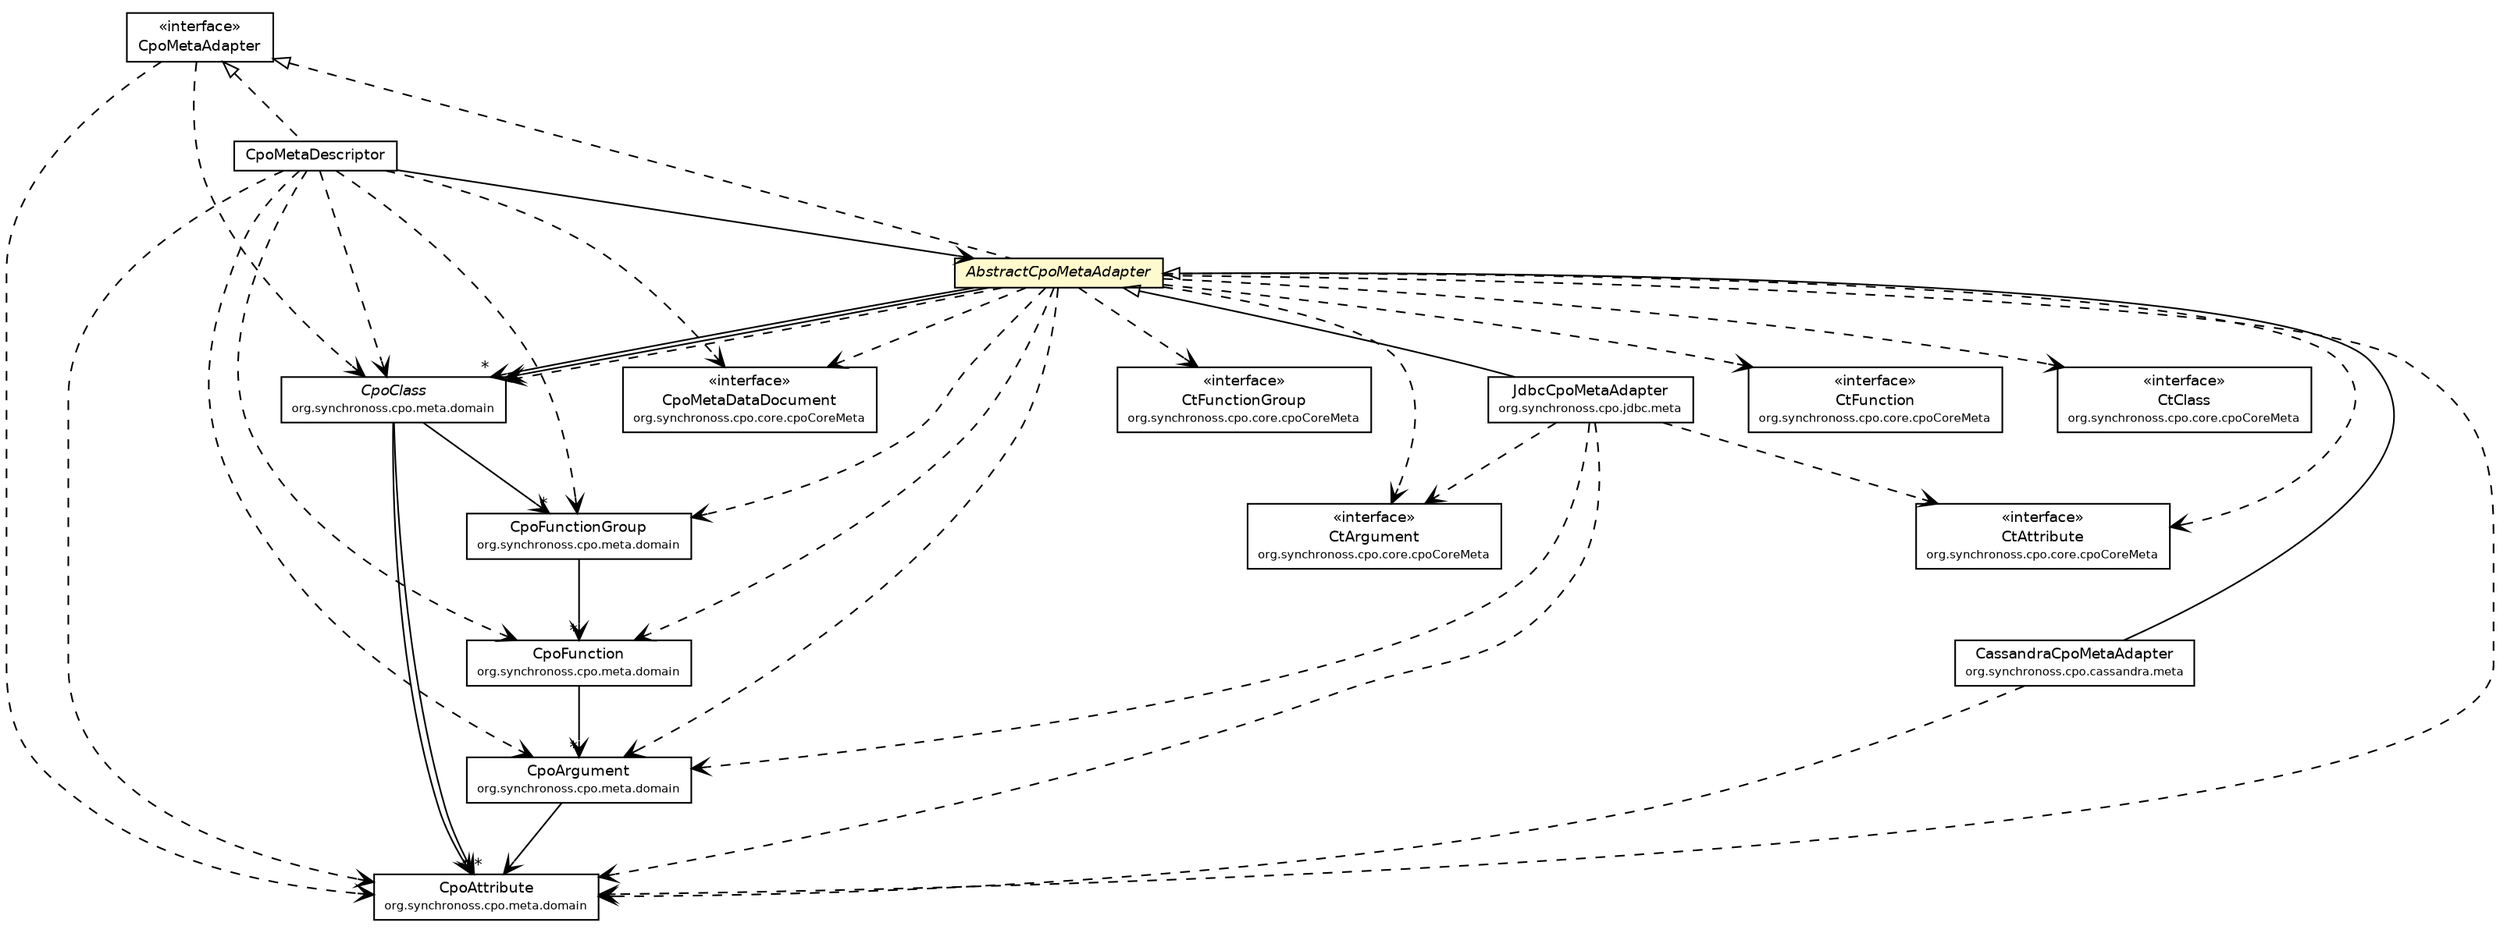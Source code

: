 #!/usr/local/bin/dot
#
# Class diagram 
# Generated by UmlGraph version 4.6 (http://www.spinellis.gr/sw/umlgraph)
#

digraph G {
	edge [fontname="Helvetica",fontsize=10,labelfontname="Helvetica",labelfontsize=10];
	node [fontname="Helvetica",fontsize=10,shape=plaintext];
	// org.synchronoss.cpo.meta.CpoMetaAdapter
	c16628 [label=<<table border="0" cellborder="1" cellspacing="0" cellpadding="2" port="p" href="./CpoMetaAdapter.html">
		<tr><td><table border="0" cellspacing="0" cellpadding="1">
			<tr><td> &laquo;interface&raquo; </td></tr>
			<tr><td> CpoMetaAdapter </td></tr>
		</table></td></tr>
		</table>>, fontname="Helvetica", fontcolor="black", fontsize=9.0];
	// org.synchronoss.cpo.meta.AbstractCpoMetaAdapter
	c16632 [label=<<table border="0" cellborder="1" cellspacing="0" cellpadding="2" port="p" bgcolor="lemonChiffon" href="./AbstractCpoMetaAdapter.html">
		<tr><td><table border="0" cellspacing="0" cellpadding="1">
			<tr><td><font face="Helvetica-Oblique"> AbstractCpoMetaAdapter </font></td></tr>
		</table></td></tr>
		</table>>, fontname="Helvetica", fontcolor="black", fontsize=9.0];
	// org.synchronoss.cpo.meta.CpoMetaDescriptor
	c16633 [label=<<table border="0" cellborder="1" cellspacing="0" cellpadding="2" port="p" href="./CpoMetaDescriptor.html">
		<tr><td><table border="0" cellspacing="0" cellpadding="1">
			<tr><td> CpoMetaDescriptor </td></tr>
		</table></td></tr>
		</table>>, fontname="Helvetica", fontcolor="black", fontsize=9.0];
	// org.synchronoss.cpo.meta.domain.CpoAttribute
	c16643 [label=<<table border="0" cellborder="1" cellspacing="0" cellpadding="2" port="p" href="./domain/CpoAttribute.html">
		<tr><td><table border="0" cellspacing="0" cellpadding="1">
			<tr><td> CpoAttribute </td></tr>
			<tr><td><font point-size="7.0"> org.synchronoss.cpo.meta.domain </font></td></tr>
		</table></td></tr>
		</table>>, fontname="Helvetica", fontcolor="black", fontsize=9.0];
	// org.synchronoss.cpo.meta.domain.CpoArgument
	c16644 [label=<<table border="0" cellborder="1" cellspacing="0" cellpadding="2" port="p" href="./domain/CpoArgument.html">
		<tr><td><table border="0" cellspacing="0" cellpadding="1">
			<tr><td> CpoArgument </td></tr>
			<tr><td><font point-size="7.0"> org.synchronoss.cpo.meta.domain </font></td></tr>
		</table></td></tr>
		</table>>, fontname="Helvetica", fontcolor="black", fontsize=9.0];
	// org.synchronoss.cpo.meta.domain.CpoFunctionGroup
	c16646 [label=<<table border="0" cellborder="1" cellspacing="0" cellpadding="2" port="p" href="./domain/CpoFunctionGroup.html">
		<tr><td><table border="0" cellspacing="0" cellpadding="1">
			<tr><td> CpoFunctionGroup </td></tr>
			<tr><td><font point-size="7.0"> org.synchronoss.cpo.meta.domain </font></td></tr>
		</table></td></tr>
		</table>>, fontname="Helvetica", fontcolor="black", fontsize=9.0];
	// org.synchronoss.cpo.meta.domain.CpoClass
	c16647 [label=<<table border="0" cellborder="1" cellspacing="0" cellpadding="2" port="p" href="./domain/CpoClass.html">
		<tr><td><table border="0" cellspacing="0" cellpadding="1">
			<tr><td><font face="Helvetica-Oblique"> CpoClass </font></td></tr>
			<tr><td><font point-size="7.0"> org.synchronoss.cpo.meta.domain </font></td></tr>
		</table></td></tr>
		</table>>, fontname="Helvetica", fontcolor="black", fontsize=9.0];
	// org.synchronoss.cpo.meta.domain.CpoFunction
	c16649 [label=<<table border="0" cellborder="1" cellspacing="0" cellpadding="2" port="p" href="./domain/CpoFunction.html">
		<tr><td><table border="0" cellspacing="0" cellpadding="1">
			<tr><td> CpoFunction </td></tr>
			<tr><td><font point-size="7.0"> org.synchronoss.cpo.meta.domain </font></td></tr>
		</table></td></tr>
		</table>>, fontname="Helvetica", fontcolor="black", fontsize=9.0];
	// org.synchronoss.cpo.core.cpoCoreMeta.CtAttribute
	c16657 [label=<<table border="0" cellborder="1" cellspacing="0" cellpadding="2" port="p" href="../core/cpoCoreMeta/CtAttribute.html">
		<tr><td><table border="0" cellspacing="0" cellpadding="1">
			<tr><td> &laquo;interface&raquo; </td></tr>
			<tr><td> CtAttribute </td></tr>
			<tr><td><font point-size="7.0"> org.synchronoss.cpo.core.cpoCoreMeta </font></td></tr>
		</table></td></tr>
		</table>>, fontname="Helvetica", fontcolor="black", fontsize=9.0];
	// org.synchronoss.cpo.core.cpoCoreMeta.CpoMetaDataDocument
	c16662 [label=<<table border="0" cellborder="1" cellspacing="0" cellpadding="2" port="p" href="../core/cpoCoreMeta/CpoMetaDataDocument.html">
		<tr><td><table border="0" cellspacing="0" cellpadding="1">
			<tr><td> &laquo;interface&raquo; </td></tr>
			<tr><td> CpoMetaDataDocument </td></tr>
			<tr><td><font point-size="7.0"> org.synchronoss.cpo.core.cpoCoreMeta </font></td></tr>
		</table></td></tr>
		</table>>, fontname="Helvetica", fontcolor="black", fontsize=9.0];
	// org.synchronoss.cpo.core.cpoCoreMeta.CtFunctionGroup
	c16666 [label=<<table border="0" cellborder="1" cellspacing="0" cellpadding="2" port="p" href="../core/cpoCoreMeta/CtFunctionGroup.html">
		<tr><td><table border="0" cellspacing="0" cellpadding="1">
			<tr><td> &laquo;interface&raquo; </td></tr>
			<tr><td> CtFunctionGroup </td></tr>
			<tr><td><font point-size="7.0"> org.synchronoss.cpo.core.cpoCoreMeta </font></td></tr>
		</table></td></tr>
		</table>>, fontname="Helvetica", fontcolor="black", fontsize=9.0];
	// org.synchronoss.cpo.core.cpoCoreMeta.CtFunction
	c16668 [label=<<table border="0" cellborder="1" cellspacing="0" cellpadding="2" port="p" href="../core/cpoCoreMeta/CtFunction.html">
		<tr><td><table border="0" cellspacing="0" cellpadding="1">
			<tr><td> &laquo;interface&raquo; </td></tr>
			<tr><td> CtFunction </td></tr>
			<tr><td><font point-size="7.0"> org.synchronoss.cpo.core.cpoCoreMeta </font></td></tr>
		</table></td></tr>
		</table>>, fontname="Helvetica", fontcolor="black", fontsize=9.0];
	// org.synchronoss.cpo.core.cpoCoreMeta.CtClass
	c16670 [label=<<table border="0" cellborder="1" cellspacing="0" cellpadding="2" port="p" href="../core/cpoCoreMeta/CtClass.html">
		<tr><td><table border="0" cellspacing="0" cellpadding="1">
			<tr><td> &laquo;interface&raquo; </td></tr>
			<tr><td> CtClass </td></tr>
			<tr><td><font point-size="7.0"> org.synchronoss.cpo.core.cpoCoreMeta </font></td></tr>
		</table></td></tr>
		</table>>, fontname="Helvetica", fontcolor="black", fontsize=9.0];
	// org.synchronoss.cpo.core.cpoCoreMeta.CtArgument
	c16672 [label=<<table border="0" cellborder="1" cellspacing="0" cellpadding="2" port="p" href="../core/cpoCoreMeta/CtArgument.html">
		<tr><td><table border="0" cellspacing="0" cellpadding="1">
			<tr><td> &laquo;interface&raquo; </td></tr>
			<tr><td> CtArgument </td></tr>
			<tr><td><font point-size="7.0"> org.synchronoss.cpo.core.cpoCoreMeta </font></td></tr>
		</table></td></tr>
		</table>>, fontname="Helvetica", fontcolor="black", fontsize=9.0];
	// org.synchronoss.cpo.jdbc.meta.JdbcCpoMetaAdapter
	c16738 [label=<<table border="0" cellborder="1" cellspacing="0" cellpadding="2" port="p" href="../jdbc/meta/JdbcCpoMetaAdapter.html">
		<tr><td><table border="0" cellspacing="0" cellpadding="1">
			<tr><td> JdbcCpoMetaAdapter </td></tr>
			<tr><td><font point-size="7.0"> org.synchronoss.cpo.jdbc.meta </font></td></tr>
		</table></td></tr>
		</table>>, fontname="Helvetica", fontcolor="black", fontsize=9.0];
	// org.synchronoss.cpo.cassandra.meta.CassandraCpoMetaAdapter
	c16778 [label=<<table border="0" cellborder="1" cellspacing="0" cellpadding="2" port="p" href="../cassandra/meta/CassandraCpoMetaAdapter.html">
		<tr><td><table border="0" cellspacing="0" cellpadding="1">
			<tr><td> CassandraCpoMetaAdapter </td></tr>
			<tr><td><font point-size="7.0"> org.synchronoss.cpo.cassandra.meta </font></td></tr>
		</table></td></tr>
		</table>>, fontname="Helvetica", fontcolor="black", fontsize=9.0];
	//org.synchronoss.cpo.meta.AbstractCpoMetaAdapter implements org.synchronoss.cpo.meta.CpoMetaAdapter
	c16628:p -> c16632:p [dir=back,arrowtail=empty,style=dashed];
	//org.synchronoss.cpo.meta.CpoMetaDescriptor implements org.synchronoss.cpo.meta.CpoMetaAdapter
	c16628:p -> c16633:p [dir=back,arrowtail=empty,style=dashed];
	//org.synchronoss.cpo.jdbc.meta.JdbcCpoMetaAdapter extends org.synchronoss.cpo.meta.AbstractCpoMetaAdapter
	c16632:p -> c16738:p [dir=back,arrowtail=empty];
	//org.synchronoss.cpo.cassandra.meta.CassandraCpoMetaAdapter extends org.synchronoss.cpo.meta.AbstractCpoMetaAdapter
	c16632:p -> c16778:p [dir=back,arrowtail=empty];
	// org.synchronoss.cpo.meta.AbstractCpoMetaAdapter NAVASSOC org.synchronoss.cpo.meta.domain.CpoClass
	c16632:p -> c16647:p [taillabel="", label="", headlabel="*", fontname="Helvetica", fontcolor="black", fontsize=10.0, color="black", arrowhead=open];
	// org.synchronoss.cpo.meta.AbstractCpoMetaAdapter NAVASSOC org.synchronoss.cpo.meta.domain.CpoClass
	c16632:p -> c16647:p [taillabel="", label="", headlabel="", fontname="Helvetica", fontcolor="black", fontsize=10.0, color="black", arrowhead=open];
	// org.synchronoss.cpo.meta.CpoMetaDescriptor NAVASSOC org.synchronoss.cpo.meta.AbstractCpoMetaAdapter
	c16633:p -> c16632:p [taillabel="", label="", headlabel="", fontname="Helvetica", fontcolor="black", fontsize=10.0, color="black", arrowhead=open];
	// org.synchronoss.cpo.meta.domain.CpoArgument NAVASSOC org.synchronoss.cpo.meta.domain.CpoAttribute
	c16644:p -> c16643:p [taillabel="", label="", headlabel="", fontname="Helvetica", fontcolor="black", fontsize=10.0, color="black", arrowhead=open];
	// org.synchronoss.cpo.meta.domain.CpoFunctionGroup NAVASSOC org.synchronoss.cpo.meta.domain.CpoFunction
	c16646:p -> c16649:p [taillabel="", label="", headlabel="*", fontname="Helvetica", fontcolor="black", fontsize=10.0, color="black", arrowhead=open];
	// org.synchronoss.cpo.meta.domain.CpoClass NAVASSOC org.synchronoss.cpo.meta.domain.CpoAttribute
	c16647:p -> c16643:p [taillabel="", label="", headlabel="*", fontname="Helvetica", fontcolor="black", fontsize=10.0, color="black", arrowhead=open];
	// org.synchronoss.cpo.meta.domain.CpoClass NAVASSOC org.synchronoss.cpo.meta.domain.CpoAttribute
	c16647:p -> c16643:p [taillabel="", label="", headlabel="*", fontname="Helvetica", fontcolor="black", fontsize=10.0, color="black", arrowhead=open];
	// org.synchronoss.cpo.meta.domain.CpoClass NAVASSOC org.synchronoss.cpo.meta.domain.CpoFunctionGroup
	c16647:p -> c16646:p [taillabel="", label="", headlabel="*", fontname="Helvetica", fontcolor="black", fontsize=10.0, color="black", arrowhead=open];
	// org.synchronoss.cpo.meta.domain.CpoFunction NAVASSOC org.synchronoss.cpo.meta.domain.CpoArgument
	c16649:p -> c16644:p [taillabel="", label="", headlabel="*", fontname="Helvetica", fontcolor="black", fontsize=10.0, color="black", arrowhead=open];
	// org.synchronoss.cpo.meta.CpoMetaAdapter DEPEND org.synchronoss.cpo.meta.domain.CpoClass
	c16628:p -> c16647:p [taillabel="", label="", headlabel="", fontname="Helvetica", fontcolor="black", fontsize=10.0, color="black", arrowhead=open, style=dashed];
	// org.synchronoss.cpo.meta.CpoMetaAdapter DEPEND org.synchronoss.cpo.meta.domain.CpoAttribute
	c16628:p -> c16643:p [taillabel="", label="", headlabel="", fontname="Helvetica", fontcolor="black", fontsize=10.0, color="black", arrowhead=open, style=dashed];
	// org.synchronoss.cpo.meta.AbstractCpoMetaAdapter DEPEND org.synchronoss.cpo.core.cpoCoreMeta.CpoMetaDataDocument
	c16632:p -> c16662:p [taillabel="", label="", headlabel="", fontname="Helvetica", fontcolor="black", fontsize=10.0, color="black", arrowhead=open, style=dashed];
	// org.synchronoss.cpo.meta.AbstractCpoMetaAdapter DEPEND org.synchronoss.cpo.meta.domain.CpoClass
	c16632:p -> c16647:p [taillabel="", label="", headlabel="", fontname="Helvetica", fontcolor="black", fontsize=10.0, color="black", arrowhead=open, style=dashed];
	// org.synchronoss.cpo.meta.AbstractCpoMetaAdapter DEPEND org.synchronoss.cpo.meta.domain.CpoFunction
	c16632:p -> c16649:p [taillabel="", label="", headlabel="", fontname="Helvetica", fontcolor="black", fontsize=10.0, color="black", arrowhead=open, style=dashed];
	// org.synchronoss.cpo.meta.AbstractCpoMetaAdapter DEPEND org.synchronoss.cpo.core.cpoCoreMeta.CtAttribute
	c16632:p -> c16657:p [taillabel="", label="", headlabel="", fontname="Helvetica", fontcolor="black", fontsize=10.0, color="black", arrowhead=open, style=dashed];
	// org.synchronoss.cpo.meta.AbstractCpoMetaAdapter DEPEND org.synchronoss.cpo.meta.domain.CpoFunctionGroup
	c16632:p -> c16646:p [taillabel="", label="", headlabel="", fontname="Helvetica", fontcolor="black", fontsize=10.0, color="black", arrowhead=open, style=dashed];
	// org.synchronoss.cpo.meta.AbstractCpoMetaAdapter DEPEND org.synchronoss.cpo.core.cpoCoreMeta.CtFunction
	c16632:p -> c16668:p [taillabel="", label="", headlabel="", fontname="Helvetica", fontcolor="black", fontsize=10.0, color="black", arrowhead=open, style=dashed];
	// org.synchronoss.cpo.meta.AbstractCpoMetaAdapter DEPEND org.synchronoss.cpo.meta.domain.CpoArgument
	c16632:p -> c16644:p [taillabel="", label="", headlabel="", fontname="Helvetica", fontcolor="black", fontsize=10.0, color="black", arrowhead=open, style=dashed];
	// org.synchronoss.cpo.meta.AbstractCpoMetaAdapter DEPEND org.synchronoss.cpo.core.cpoCoreMeta.CtClass
	c16632:p -> c16670:p [taillabel="", label="", headlabel="", fontname="Helvetica", fontcolor="black", fontsize=10.0, color="black", arrowhead=open, style=dashed];
	// org.synchronoss.cpo.meta.AbstractCpoMetaAdapter DEPEND org.synchronoss.cpo.core.cpoCoreMeta.CtArgument
	c16632:p -> c16672:p [taillabel="", label="", headlabel="", fontname="Helvetica", fontcolor="black", fontsize=10.0, color="black", arrowhead=open, style=dashed];
	// org.synchronoss.cpo.meta.AbstractCpoMetaAdapter DEPEND org.synchronoss.cpo.meta.domain.CpoAttribute
	c16632:p -> c16643:p [taillabel="", label="", headlabel="", fontname="Helvetica", fontcolor="black", fontsize=10.0, color="black", arrowhead=open, style=dashed];
	// org.synchronoss.cpo.meta.AbstractCpoMetaAdapter DEPEND org.synchronoss.cpo.core.cpoCoreMeta.CtFunctionGroup
	c16632:p -> c16666:p [taillabel="", label="", headlabel="", fontname="Helvetica", fontcolor="black", fontsize=10.0, color="black", arrowhead=open, style=dashed];
	// org.synchronoss.cpo.meta.CpoMetaDescriptor DEPEND org.synchronoss.cpo.meta.domain.CpoFunctionGroup
	c16633:p -> c16646:p [taillabel="", label="", headlabel="", fontname="Helvetica", fontcolor="black", fontsize=10.0, color="black", arrowhead=open, style=dashed];
	// org.synchronoss.cpo.meta.CpoMetaDescriptor DEPEND org.synchronoss.cpo.meta.domain.CpoArgument
	c16633:p -> c16644:p [taillabel="", label="", headlabel="", fontname="Helvetica", fontcolor="black", fontsize=10.0, color="black", arrowhead=open, style=dashed];
	// org.synchronoss.cpo.meta.CpoMetaDescriptor DEPEND org.synchronoss.cpo.meta.domain.CpoAttribute
	c16633:p -> c16643:p [taillabel="", label="", headlabel="", fontname="Helvetica", fontcolor="black", fontsize=10.0, color="black", arrowhead=open, style=dashed];
	// org.synchronoss.cpo.meta.CpoMetaDescriptor DEPEND org.synchronoss.cpo.core.cpoCoreMeta.CpoMetaDataDocument
	c16633:p -> c16662:p [taillabel="", label="", headlabel="", fontname="Helvetica", fontcolor="black", fontsize=10.0, color="black", arrowhead=open, style=dashed];
	// org.synchronoss.cpo.meta.CpoMetaDescriptor DEPEND org.synchronoss.cpo.meta.domain.CpoClass
	c16633:p -> c16647:p [taillabel="", label="", headlabel="", fontname="Helvetica", fontcolor="black", fontsize=10.0, color="black", arrowhead=open, style=dashed];
	// org.synchronoss.cpo.meta.CpoMetaDescriptor DEPEND org.synchronoss.cpo.meta.domain.CpoFunction
	c16633:p -> c16649:p [taillabel="", label="", headlabel="", fontname="Helvetica", fontcolor="black", fontsize=10.0, color="black", arrowhead=open, style=dashed];
	// org.synchronoss.cpo.jdbc.meta.JdbcCpoMetaAdapter DEPEND org.synchronoss.cpo.meta.domain.CpoArgument
	c16738:p -> c16644:p [taillabel="", label="", headlabel="", fontname="Helvetica", fontcolor="black", fontsize=10.0, color="black", arrowhead=open, style=dashed];
	// org.synchronoss.cpo.jdbc.meta.JdbcCpoMetaAdapter DEPEND org.synchronoss.cpo.core.cpoCoreMeta.CtAttribute
	c16738:p -> c16657:p [taillabel="", label="", headlabel="", fontname="Helvetica", fontcolor="black", fontsize=10.0, color="black", arrowhead=open, style=dashed];
	// org.synchronoss.cpo.jdbc.meta.JdbcCpoMetaAdapter DEPEND org.synchronoss.cpo.core.cpoCoreMeta.CtArgument
	c16738:p -> c16672:p [taillabel="", label="", headlabel="", fontname="Helvetica", fontcolor="black", fontsize=10.0, color="black", arrowhead=open, style=dashed];
	// org.synchronoss.cpo.jdbc.meta.JdbcCpoMetaAdapter DEPEND org.synchronoss.cpo.meta.domain.CpoAttribute
	c16738:p -> c16643:p [taillabel="", label="", headlabel="", fontname="Helvetica", fontcolor="black", fontsize=10.0, color="black", arrowhead=open, style=dashed];
	// org.synchronoss.cpo.cassandra.meta.CassandraCpoMetaAdapter DEPEND org.synchronoss.cpo.meta.domain.CpoAttribute
	c16778:p -> c16643:p [taillabel="", label="", headlabel="", fontname="Helvetica", fontcolor="black", fontsize=10.0, color="black", arrowhead=open, style=dashed];
}


